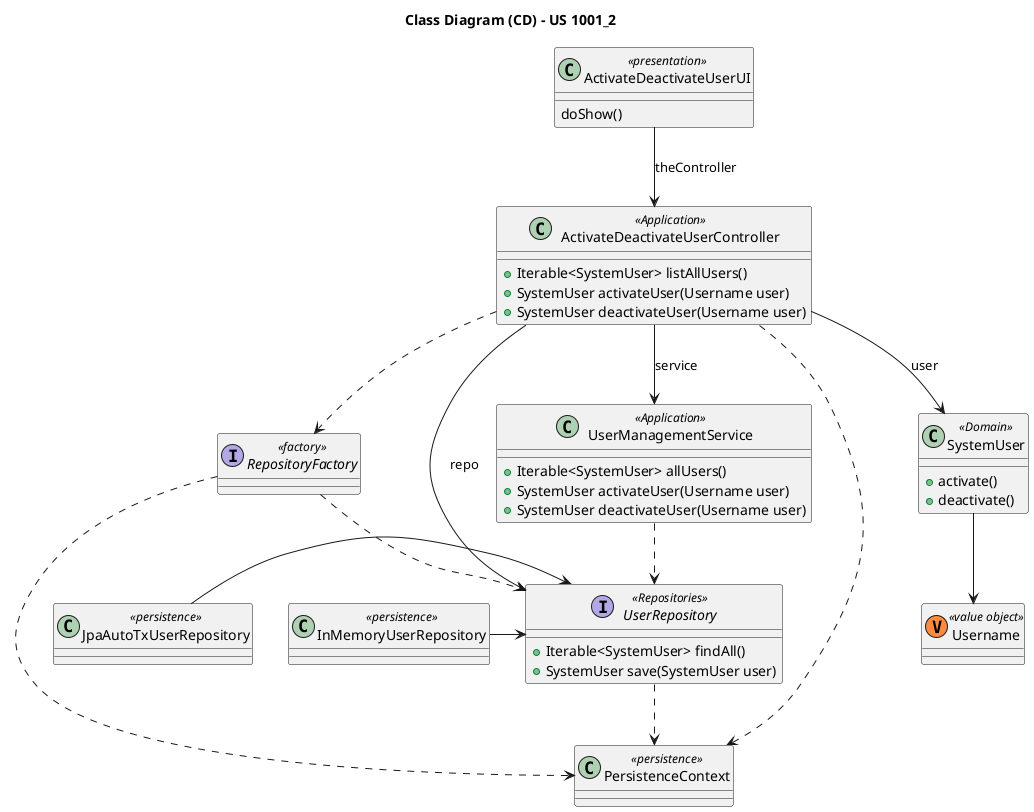 @startuml

title Class Diagram (CD) - US 1001_2

class ActivateDeactivateUserUI <<presentation>> {
    doShow()
}

interface RepositoryFactory <<factory>> {}
class PersistenceContext <<persistence>> {}
class JpaAutoTxUserRepository <<persistence>> {}
class InMemoryUserRepository <<persistence>> {}

class SystemUser <<Domain>> {
    +activate()
    +deactivate()
}
class Username <<(V, #FF8B40) value object>>

class ActivateDeactivateUserController <<Application>> {
    +Iterable<SystemUser> listAllUsers()
    +SystemUser activateUser(Username user)
    +SystemUser deactivateUser(Username user)
}
class UserManagementService <<Application>> {
    +Iterable<SystemUser> allUsers()
    +SystemUser activateUser(Username user)
    +SystemUser deactivateUser(Username user)
}

interface UserRepository <<Repositories>> {
    +Iterable<SystemUser> findAll()
    +SystemUser save(SystemUser user)
}

'Navigation
ActivateDeactivateUserUI --> ActivateDeactivateUserController : theController
ActivateDeactivateUserController --> UserRepository : repo
ActivateDeactivateUserController --> UserManagementService : service
ActivateDeactivateUserController --> SystemUser : user
SystemUser --> Username
JpaAutoTxUserRepository -> UserRepository
InMemoryUserRepository -> UserRepository

'Dependencies
ActivateDeactivateUserController -[dashed]-> RepositoryFactory
ActivateDeactivateUserController -[dashed]-> PersistenceContext
RepositoryFactory -[dashed]-> UserRepository
RepositoryFactory -[dashed]-> PersistenceContext
UserRepository -[dashed]-> PersistenceContext
UserManagementService -[dashed]-> UserRepository

@enduml